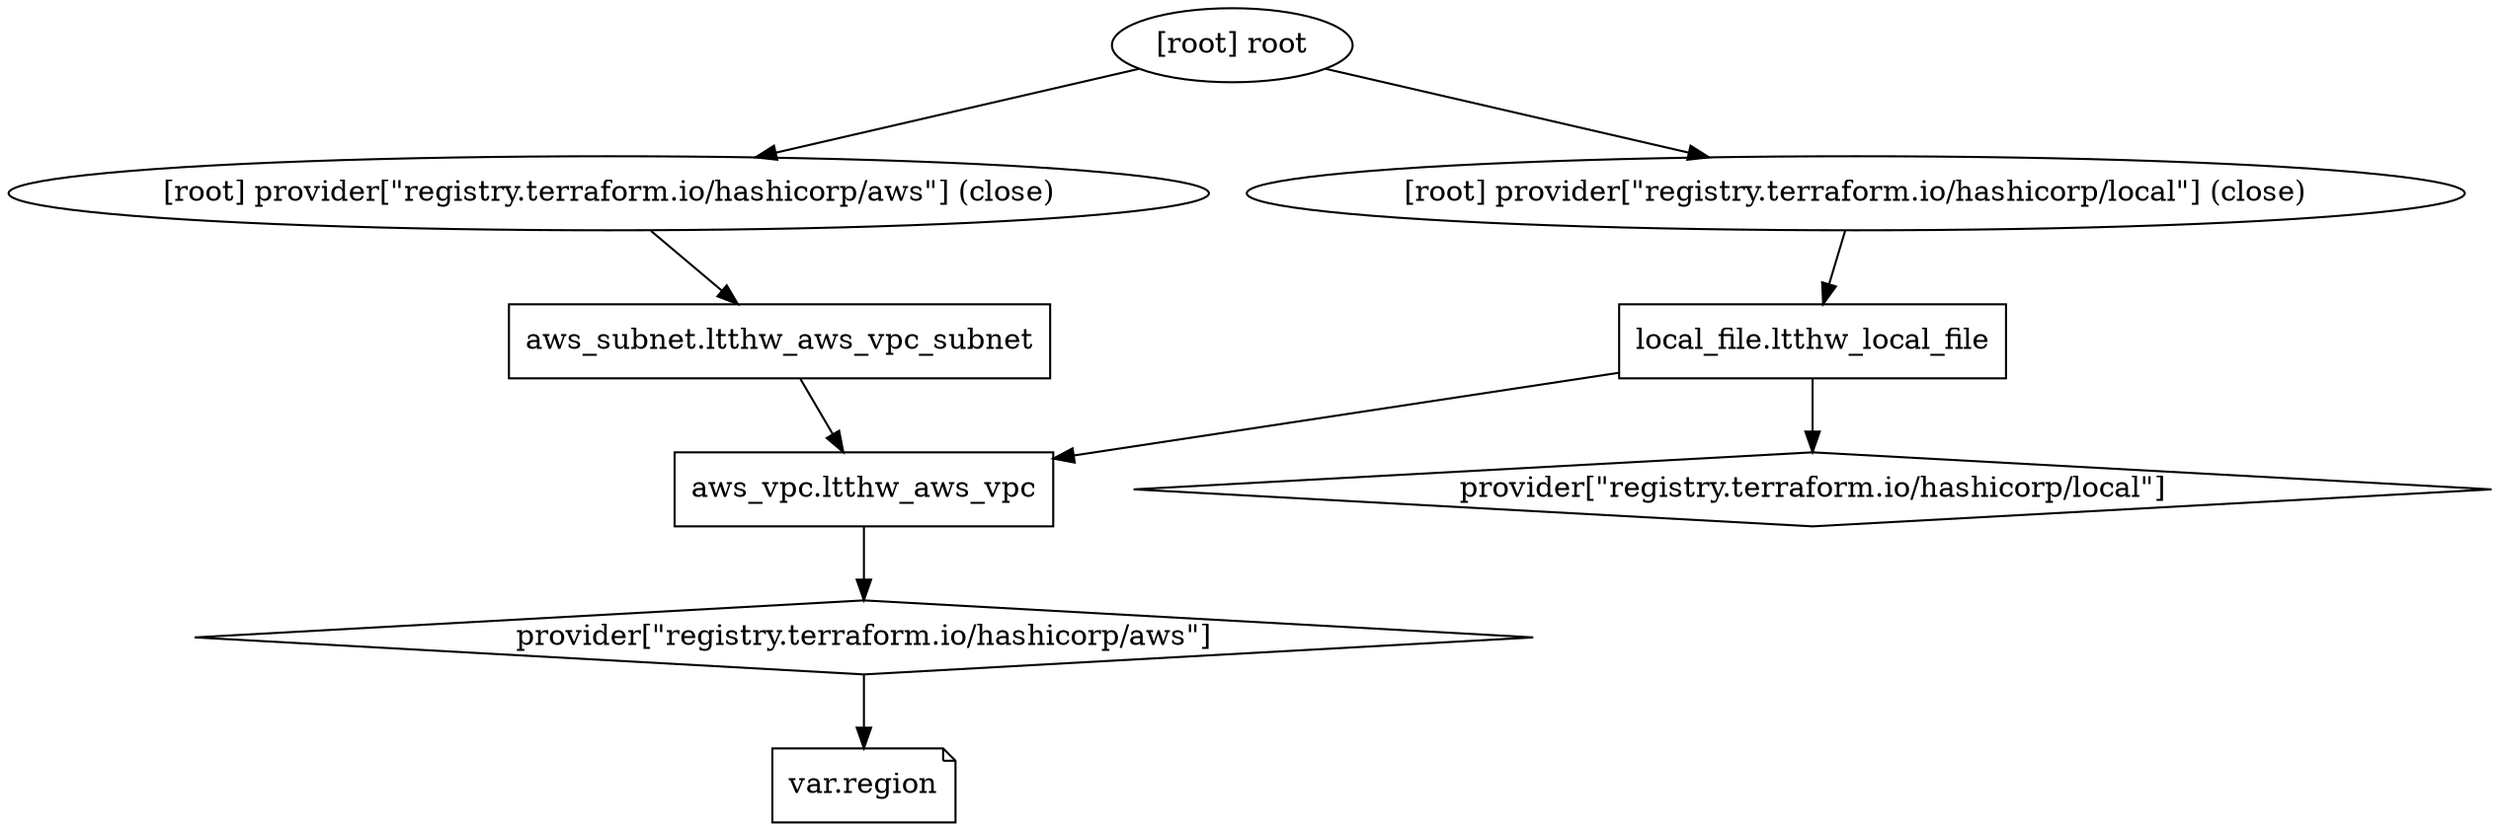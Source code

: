 digraph {
	compound = "true"
	newrank = "true"
	subgraph "root" {
		"[root] aws_subnet.ltthw_aws_vpc_subnet (expand)" [label = "aws_subnet.ltthw_aws_vpc_subnet", shape = "box"]
		"[root] aws_vpc.ltthw_aws_vpc (expand)" [label = "aws_vpc.ltthw_aws_vpc", shape = "box"]
		"[root] local_file.ltthw_local_file (expand)" [label = "local_file.ltthw_local_file", shape = "box"]
		"[root] provider[\"registry.terraform.io/hashicorp/aws\"]" [label = "provider[\"registry.terraform.io/hashicorp/aws\"]", shape = "diamond"]
		"[root] provider[\"registry.terraform.io/hashicorp/local\"]" [label = "provider[\"registry.terraform.io/hashicorp/local\"]", shape = "diamond"]
		"[root] var.region" [label = "var.region", shape = "note"]
		"[root] aws_subnet.ltthw_aws_vpc_subnet (expand)" -> "[root] aws_vpc.ltthw_aws_vpc (expand)"
		"[root] aws_vpc.ltthw_aws_vpc (expand)" -> "[root] provider[\"registry.terraform.io/hashicorp/aws\"]"
		"[root] local_file.ltthw_local_file (expand)" -> "[root] aws_vpc.ltthw_aws_vpc (expand)"
		"[root] local_file.ltthw_local_file (expand)" -> "[root] provider[\"registry.terraform.io/hashicorp/local\"]"
		"[root] provider[\"registry.terraform.io/hashicorp/aws\"] (close)" -> "[root] aws_subnet.ltthw_aws_vpc_subnet (expand)"
		"[root] provider[\"registry.terraform.io/hashicorp/aws\"]" -> "[root] var.region"
		"[root] provider[\"registry.terraform.io/hashicorp/local\"] (close)" -> "[root] local_file.ltthw_local_file (expand)"
		"[root] root" -> "[root] provider[\"registry.terraform.io/hashicorp/aws\"] (close)"
		"[root] root" -> "[root] provider[\"registry.terraform.io/hashicorp/local\"] (close)"
	}
}

